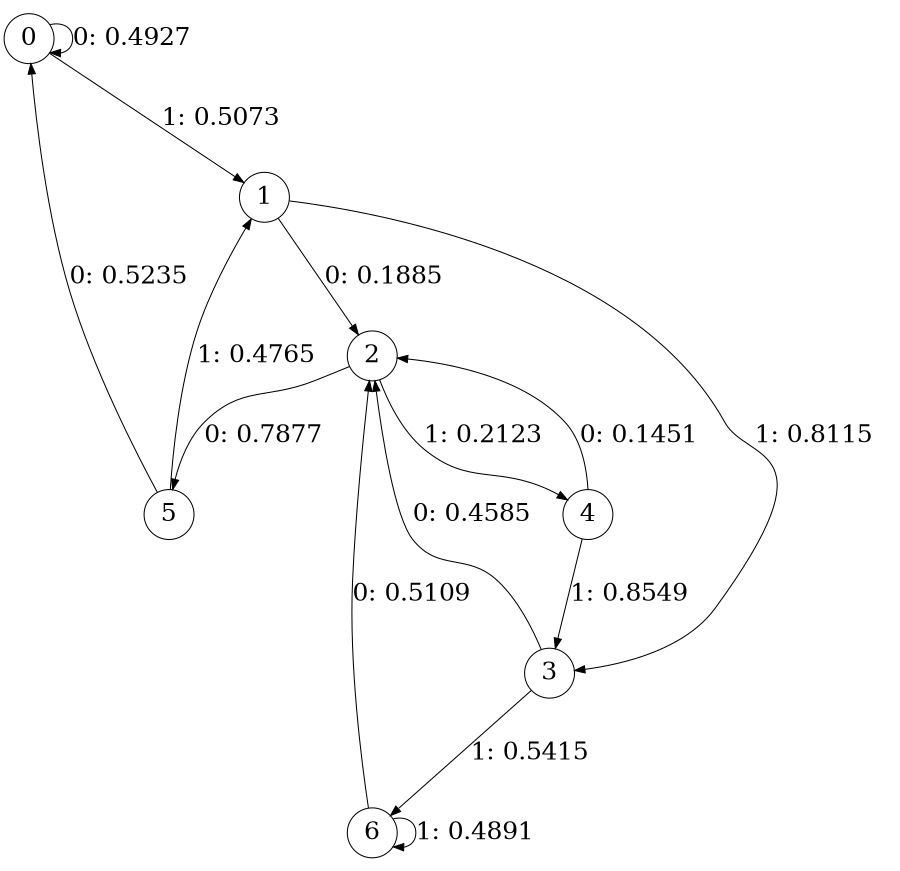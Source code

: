 digraph "ch2faceL3" {
size = "6,8.5";
ratio = "fill";
node [shape = circle];
node [fontsize = 24];
edge [fontsize = 24];
0 -> 0 [label = "0: 0.4927   "];
0 -> 1 [label = "1: 0.5073   "];
1 -> 2 [label = "0: 0.1885   "];
1 -> 3 [label = "1: 0.8115   "];
2 -> 5 [label = "0: 0.7877   "];
2 -> 4 [label = "1: 0.2123   "];
3 -> 2 [label = "0: 0.4585   "];
3 -> 6 [label = "1: 0.5415   "];
4 -> 2 [label = "0: 0.1451   "];
4 -> 3 [label = "1: 0.8549   "];
5 -> 0 [label = "0: 0.5235   "];
5 -> 1 [label = "1: 0.4765   "];
6 -> 2 [label = "0: 0.5109   "];
6 -> 6 [label = "1: 0.4891   "];
}